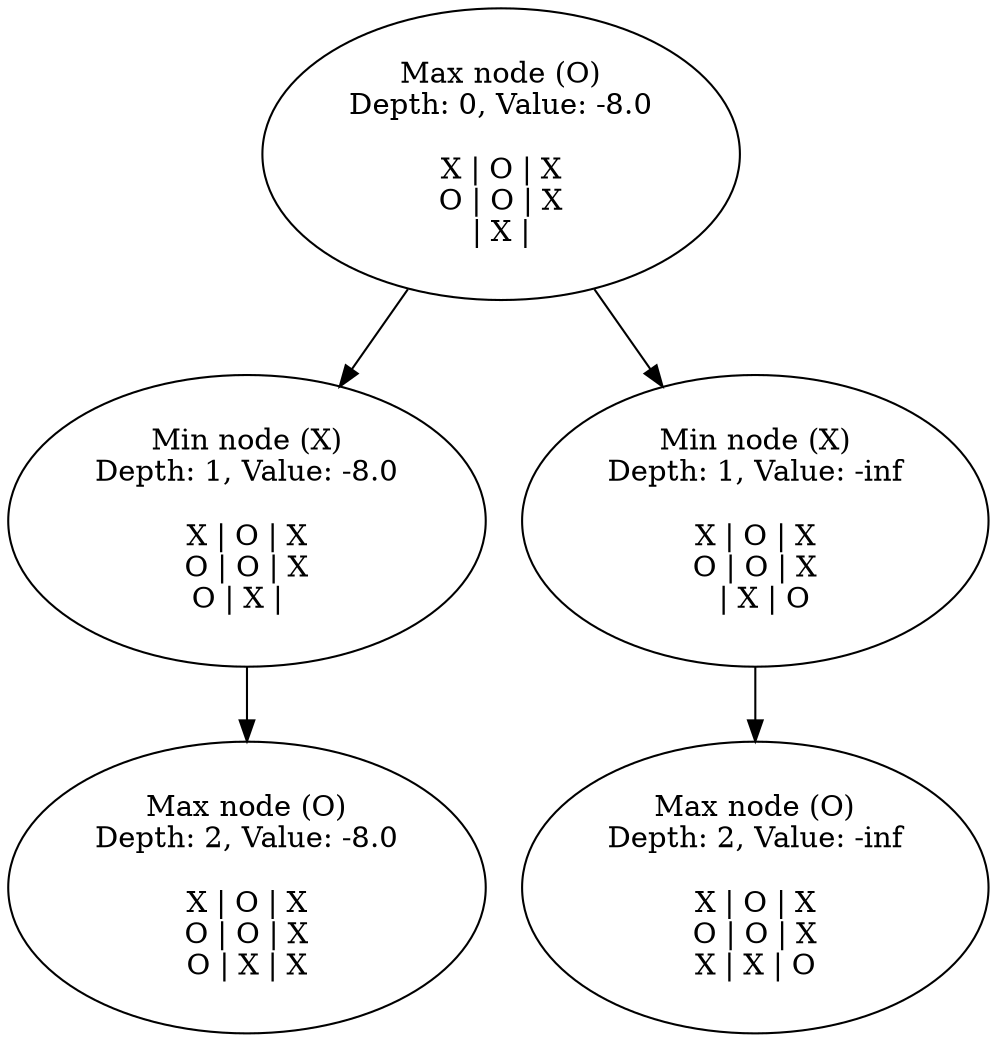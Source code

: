 // The tree
digraph {
	28918129 [label="Max node (O)
Depth: 0, Value: -8.0

X | O | X
O | O | X
  | X |  "]
	662755289 [label="Min node (X)
Depth: 1, Value: -8.0

X | O | X
O | O | X
O | X |  "]
	479016003 [label="Max node (O)
Depth: 2, Value: -8.0

X | O | X
O | O | X
O | X | X"]
	616882696 [label="Min node (X)
Depth: 1, Value: -inf

X | O | X
O | O | X
  | X | O"]
	8625101 [label="Max node (O)
Depth: 2, Value: -inf

X | O | X
O | O | X
X | X | O"]
	28918129 -> 662755289
	28918129 -> 616882696
	662755289 -> 479016003
	616882696 -> 8625101
}
